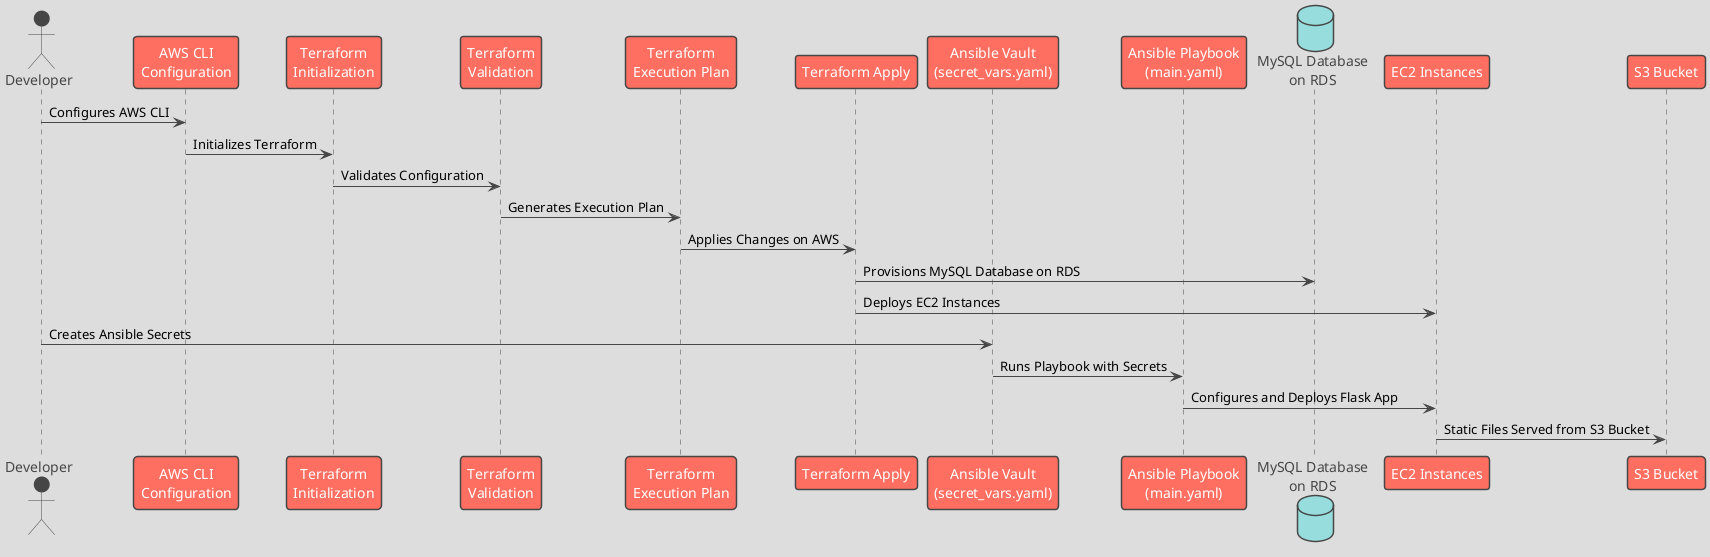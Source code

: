 @startuml Flask To-Do List App Deployment on AWS
!theme toy
!pragma layout smetana

actor Developer
participant "AWS CLI\nConfiguration" as AWSCLI
participant "Terraform\nInitialization" as TerraformInit
participant "Terraform\nValidation" as TerraformValidate
participant "Terraform\nExecution Plan" as TerraformPlan
participant "Terraform Apply" as TerraformApply
participant "Ansible Vault\n(secret_vars.yaml)" as AnsibleVault
participant "Ansible Playbook\n(main.yaml)" as AnsiblePlaybook
database "MySQL Database\non RDS" as MySQLDB
participant "EC2 Instances" as EC2
participant "S3 Bucket" as S3

Developer -> AWSCLI : Configures AWS CLI
AWSCLI -> TerraformInit : Initializes Terraform
TerraformInit -> TerraformValidate : Validates Configuration
TerraformValidate -> TerraformPlan : Generates Execution Plan
TerraformPlan -> TerraformApply : Applies Changes on AWS
TerraformApply -> MySQLDB : Provisions MySQL Database on RDS
TerraformApply -> EC2 : Deploys EC2 Instances
Developer -> AnsibleVault : Creates Ansible Secrets
AnsibleVault -> AnsiblePlaybook : Runs Playbook with Secrets
AnsiblePlaybook -> EC2 : Configures and Deploys Flask App
EC2 -> S3 : Static Files Served from S3 Bucket

@enduml

